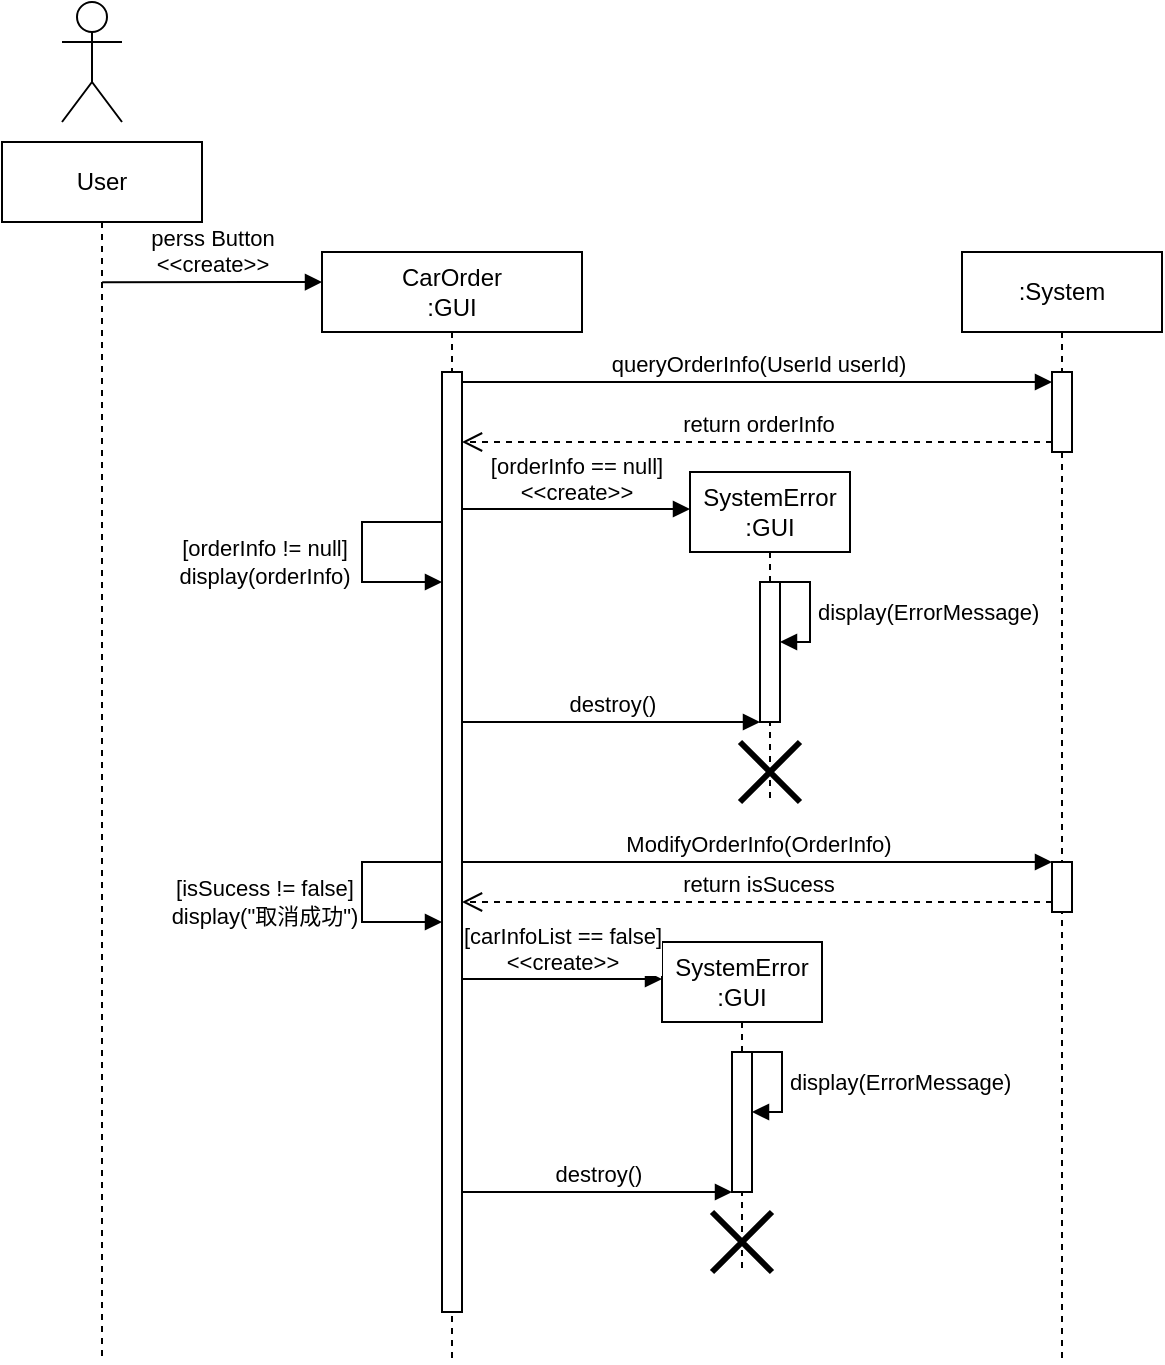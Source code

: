 <mxfile version="14.6.13" type="device"><diagram name="第 1 页" id="XUpWLtqvBVoye0mg7G6P"><mxGraphModel dx="905" dy="805" grid="1" gridSize="10" guides="1" tooltips="1" connect="1" arrows="1" fold="1" page="1" pageScale="1" pageWidth="827" pageHeight="1169" math="0" shadow="0"><root><mxCell id="0"/><mxCell id="1" parent="0"/><mxCell id="D2boBdj_0Zb_IWKGCsvH-1" value="" style="shape=umlActor;verticalLabelPosition=bottom;verticalAlign=top;html=1;" parent="1" vertex="1"><mxGeometry x="60" y="40" width="30" height="60" as="geometry"/></mxCell><mxCell id="D2boBdj_0Zb_IWKGCsvH-2" value="User" style="shape=umlLifeline;perimeter=lifelinePerimeter;whiteSpace=wrap;html=1;container=1;dropTarget=0;collapsible=0;recursiveResize=0;outlineConnect=0;portConstraint=eastwest;newEdgeStyle={&quot;edgeStyle&quot;:&quot;elbowEdgeStyle&quot;,&quot;elbow&quot;:&quot;vertical&quot;,&quot;curved&quot;:0,&quot;rounded&quot;:0};" parent="1" vertex="1"><mxGeometry x="30" y="110" width="100" height="610" as="geometry"/></mxCell><mxCell id="D2boBdj_0Zb_IWKGCsvH-3" value="CarOrder&lt;br&gt;:GUI" style="shape=umlLifeline;perimeter=lifelinePerimeter;whiteSpace=wrap;html=1;container=1;dropTarget=0;collapsible=0;recursiveResize=0;outlineConnect=0;portConstraint=eastwest;newEdgeStyle={&quot;edgeStyle&quot;:&quot;elbowEdgeStyle&quot;,&quot;elbow&quot;:&quot;vertical&quot;,&quot;curved&quot;:0,&quot;rounded&quot;:0};" parent="1" vertex="1"><mxGeometry x="190" y="165" width="130" height="555" as="geometry"/></mxCell><mxCell id="D2boBdj_0Zb_IWKGCsvH-4" value="" style="html=1;points=[];perimeter=orthogonalPerimeter;outlineConnect=0;targetShapes=umlLifeline;portConstraint=eastwest;newEdgeStyle={&quot;edgeStyle&quot;:&quot;elbowEdgeStyle&quot;,&quot;elbow&quot;:&quot;vertical&quot;,&quot;curved&quot;:0,&quot;rounded&quot;:0};" parent="D2boBdj_0Zb_IWKGCsvH-3" vertex="1"><mxGeometry x="60" y="60" width="10" height="470" as="geometry"/></mxCell><mxCell id="D2boBdj_0Zb_IWKGCsvH-31" value="[orderInfo != null]&lt;br&gt;display(orderInfo)" style="html=1;align=center;spacingLeft=2;endArrow=block;rounded=0;edgeStyle=orthogonalEdgeStyle;curved=0;rounded=0;" parent="D2boBdj_0Zb_IWKGCsvH-3" source="D2boBdj_0Zb_IWKGCsvH-4" target="D2boBdj_0Zb_IWKGCsvH-4" edge="1"><mxGeometry x="0.091" y="-50" relative="1" as="geometry"><mxPoint x="-60" y="135" as="sourcePoint"/><Array as="points"><mxPoint x="20" y="135"/><mxPoint x="20" y="165"/></Array><mxPoint x="-55" y="165" as="targetPoint"/><mxPoint as="offset"/></mxGeometry></mxCell><mxCell id="D2boBdj_0Zb_IWKGCsvH-5" value="perss Button&lt;br&gt;&amp;lt;&amp;lt;create&amp;gt;&amp;gt;" style="html=1;verticalAlign=bottom;endArrow=block;edgeStyle=elbowEdgeStyle;elbow=vertical;curved=0;rounded=0;entryX=0;entryY=0.06;entryDx=0;entryDy=0;entryPerimeter=0;" parent="1" edge="1"><mxGeometry width="80" relative="1" as="geometry"><mxPoint x="80.1" y="180.1" as="sourcePoint"/><mxPoint x="190" y="180" as="targetPoint"/><Array as="points"/></mxGeometry></mxCell><mxCell id="D2boBdj_0Zb_IWKGCsvH-6" value=":System" style="shape=umlLifeline;perimeter=lifelinePerimeter;whiteSpace=wrap;html=1;container=1;dropTarget=0;collapsible=0;recursiveResize=0;outlineConnect=0;portConstraint=eastwest;newEdgeStyle={&quot;edgeStyle&quot;:&quot;elbowEdgeStyle&quot;,&quot;elbow&quot;:&quot;vertical&quot;,&quot;curved&quot;:0,&quot;rounded&quot;:0};" parent="1" vertex="1"><mxGeometry x="510" y="165" width="100" height="555" as="geometry"/></mxCell><mxCell id="D2boBdj_0Zb_IWKGCsvH-7" value="" style="html=1;points=[];perimeter=orthogonalPerimeter;outlineConnect=0;targetShapes=umlLifeline;portConstraint=eastwest;newEdgeStyle={&quot;edgeStyle&quot;:&quot;elbowEdgeStyle&quot;,&quot;elbow&quot;:&quot;vertical&quot;,&quot;curved&quot;:0,&quot;rounded&quot;:0};" parent="D2boBdj_0Zb_IWKGCsvH-6" vertex="1"><mxGeometry x="45" y="60" width="10" height="40" as="geometry"/></mxCell><mxCell id="D2boBdj_0Zb_IWKGCsvH-17" value="" style="html=1;points=[];perimeter=orthogonalPerimeter;outlineConnect=0;targetShapes=umlLifeline;portConstraint=eastwest;newEdgeStyle={&quot;edgeStyle&quot;:&quot;elbowEdgeStyle&quot;,&quot;elbow&quot;:&quot;vertical&quot;,&quot;curved&quot;:0,&quot;rounded&quot;:0};" parent="D2boBdj_0Zb_IWKGCsvH-6" vertex="1"><mxGeometry x="45" y="305" width="10" height="25" as="geometry"/></mxCell><mxCell id="D2boBdj_0Zb_IWKGCsvH-9" value="return orderInfo" style="html=1;verticalAlign=bottom;endArrow=open;dashed=1;endSize=8;edgeStyle=elbowEdgeStyle;elbow=vertical;curved=0;rounded=0;" parent="1" source="D2boBdj_0Zb_IWKGCsvH-7" target="D2boBdj_0Zb_IWKGCsvH-4" edge="1"><mxGeometry relative="1" as="geometry"><mxPoint x="485" y="250" as="sourcePoint"/><mxPoint x="280" y="250" as="targetPoint"/><Array as="points"><mxPoint x="500" y="260"/><mxPoint x="360" y="250"/></Array></mxGeometry></mxCell><mxCell id="D2boBdj_0Zb_IWKGCsvH-10" value="SystemError&lt;br&gt;:GUI" style="shape=umlLifeline;perimeter=lifelinePerimeter;whiteSpace=wrap;html=1;container=1;dropTarget=0;collapsible=0;recursiveResize=0;outlineConnect=0;portConstraint=eastwest;newEdgeStyle={&quot;edgeStyle&quot;:&quot;elbowEdgeStyle&quot;,&quot;elbow&quot;:&quot;vertical&quot;,&quot;curved&quot;:0,&quot;rounded&quot;:0};" parent="1" vertex="1"><mxGeometry x="374" y="275" width="80" height="165" as="geometry"/></mxCell><mxCell id="D2boBdj_0Zb_IWKGCsvH-11" value="" style="html=1;points=[];perimeter=orthogonalPerimeter;outlineConnect=0;targetShapes=umlLifeline;portConstraint=eastwest;newEdgeStyle={&quot;edgeStyle&quot;:&quot;elbowEdgeStyle&quot;,&quot;elbow&quot;:&quot;vertical&quot;,&quot;curved&quot;:0,&quot;rounded&quot;:0};" parent="D2boBdj_0Zb_IWKGCsvH-10" vertex="1"><mxGeometry x="35" y="55" width="10" height="70" as="geometry"/></mxCell><mxCell id="D2boBdj_0Zb_IWKGCsvH-12" value="" style="shape=umlDestroy;whiteSpace=wrap;html=1;strokeWidth=3;targetShapes=umlLifeline;" parent="D2boBdj_0Zb_IWKGCsvH-10" vertex="1"><mxGeometry x="25" y="135" width="30" height="30" as="geometry"/></mxCell><mxCell id="D2boBdj_0Zb_IWKGCsvH-13" value="display(ErrorMessage)" style="html=1;align=left;spacingLeft=2;endArrow=block;rounded=0;edgeStyle=orthogonalEdgeStyle;curved=0;rounded=0;" parent="D2boBdj_0Zb_IWKGCsvH-10" source="D2boBdj_0Zb_IWKGCsvH-11" target="D2boBdj_0Zb_IWKGCsvH-11" edge="1"><mxGeometry relative="1" as="geometry"><mxPoint x="49" y="55" as="sourcePoint"/><Array as="points"><mxPoint x="60" y="55"/><mxPoint x="60" y="85"/></Array><mxPoint x="54" y="85.0" as="targetPoint"/></mxGeometry></mxCell><mxCell id="D2boBdj_0Zb_IWKGCsvH-14" value="[orderInfo == null]&lt;br&gt;&amp;lt;&amp;lt;create&amp;gt;&amp;gt;" style="html=1;verticalAlign=bottom;endArrow=block;edgeStyle=elbowEdgeStyle;elbow=vertical;curved=0;rounded=0;entryX=0;entryY=0.111;entryDx=0;entryDy=0;entryPerimeter=0;" parent="1" source="D2boBdj_0Zb_IWKGCsvH-4" target="D2boBdj_0Zb_IWKGCsvH-10" edge="1"><mxGeometry width="80" relative="1" as="geometry"><mxPoint x="230" y="290" as="sourcePoint"/><mxPoint x="320" y="295" as="targetPoint"/></mxGeometry></mxCell><mxCell id="D2boBdj_0Zb_IWKGCsvH-15" value="destroy()" style="html=1;verticalAlign=bottom;endArrow=block;edgeStyle=elbowEdgeStyle;elbow=horizontal;curved=0;rounded=0;" parent="1" source="D2boBdj_0Zb_IWKGCsvH-4" target="D2boBdj_0Zb_IWKGCsvH-11" edge="1"><mxGeometry width="80" relative="1" as="geometry"><mxPoint x="240" y="390" as="sourcePoint"/><mxPoint x="375" y="390.035" as="targetPoint"/><Array as="points"><mxPoint x="310" y="400"/></Array></mxGeometry></mxCell><mxCell id="D2boBdj_0Zb_IWKGCsvH-16" value="queryOrderInfo(UserId userId)" style="html=1;verticalAlign=bottom;endArrow=block;edgeStyle=elbowEdgeStyle;elbow=vertical;curved=0;rounded=0;" parent="1" source="D2boBdj_0Zb_IWKGCsvH-4" target="D2boBdj_0Zb_IWKGCsvH-7" edge="1"><mxGeometry width="80" relative="1" as="geometry"><mxPoint x="310" y="230" as="sourcePoint"/><mxPoint x="390" y="230" as="targetPoint"/><Array as="points"><mxPoint x="400" y="230"/></Array></mxGeometry></mxCell><mxCell id="D2boBdj_0Zb_IWKGCsvH-18" value="ModifyOrderInfo(OrderInfo)" style="html=1;verticalAlign=bottom;endArrow=block;edgeStyle=elbowEdgeStyle;elbow=vertical;curved=0;rounded=0;" parent="1" target="D2boBdj_0Zb_IWKGCsvH-17" edge="1"><mxGeometry width="80" relative="1" as="geometry"><mxPoint x="260" y="470" as="sourcePoint"/><mxPoint x="500" y="480" as="targetPoint"/><Array as="points"><mxPoint x="410" y="470"/></Array></mxGeometry></mxCell><mxCell id="D2boBdj_0Zb_IWKGCsvH-21" value="return isSucess" style="html=1;verticalAlign=bottom;endArrow=open;dashed=1;endSize=8;edgeStyle=elbowEdgeStyle;elbow=vertical;curved=0;rounded=0;" parent="1" source="D2boBdj_0Zb_IWKGCsvH-17" target="D2boBdj_0Zb_IWKGCsvH-4" edge="1"><mxGeometry relative="1" as="geometry"><mxPoint x="430" y="490" as="sourcePoint"/><mxPoint x="350" y="490" as="targetPoint"/><Array as="points"><mxPoint x="410" y="490"/></Array></mxGeometry></mxCell><mxCell id="D2boBdj_0Zb_IWKGCsvH-22" value="SystemError&lt;br&gt;:GUI" style="shape=umlLifeline;perimeter=lifelinePerimeter;whiteSpace=wrap;html=1;container=1;dropTarget=0;collapsible=0;recursiveResize=0;outlineConnect=0;portConstraint=eastwest;newEdgeStyle={&quot;edgeStyle&quot;:&quot;elbowEdgeStyle&quot;,&quot;elbow&quot;:&quot;vertical&quot;,&quot;curved&quot;:0,&quot;rounded&quot;:0};" parent="1" vertex="1"><mxGeometry x="360" y="510" width="80" height="165" as="geometry"/></mxCell><mxCell id="D2boBdj_0Zb_IWKGCsvH-23" value="" style="html=1;points=[];perimeter=orthogonalPerimeter;outlineConnect=0;targetShapes=umlLifeline;portConstraint=eastwest;newEdgeStyle={&quot;edgeStyle&quot;:&quot;elbowEdgeStyle&quot;,&quot;elbow&quot;:&quot;vertical&quot;,&quot;curved&quot;:0,&quot;rounded&quot;:0};" parent="D2boBdj_0Zb_IWKGCsvH-22" vertex="1"><mxGeometry x="35" y="55" width="10" height="70" as="geometry"/></mxCell><mxCell id="D2boBdj_0Zb_IWKGCsvH-24" value="" style="shape=umlDestroy;whiteSpace=wrap;html=1;strokeWidth=3;targetShapes=umlLifeline;" parent="D2boBdj_0Zb_IWKGCsvH-22" vertex="1"><mxGeometry x="25" y="135" width="30" height="30" as="geometry"/></mxCell><mxCell id="D2boBdj_0Zb_IWKGCsvH-25" value="display(ErrorMessage)" style="html=1;align=left;spacingLeft=2;endArrow=block;rounded=0;edgeStyle=orthogonalEdgeStyle;curved=0;rounded=0;" parent="D2boBdj_0Zb_IWKGCsvH-22" source="D2boBdj_0Zb_IWKGCsvH-23" target="D2boBdj_0Zb_IWKGCsvH-23" edge="1"><mxGeometry relative="1" as="geometry"><mxPoint x="49" y="55" as="sourcePoint"/><Array as="points"><mxPoint x="60" y="55"/><mxPoint x="60" y="85"/></Array><mxPoint x="54" y="85.0" as="targetPoint"/></mxGeometry></mxCell><mxCell id="D2boBdj_0Zb_IWKGCsvH-26" value="[carInfoList == false]&lt;br&gt;&amp;lt;&amp;lt;create&amp;gt;&amp;gt;" style="html=1;verticalAlign=bottom;endArrow=block;edgeStyle=elbowEdgeStyle;elbow=vertical;curved=0;rounded=0;entryX=0;entryY=0.111;entryDx=0;entryDy=0;entryPerimeter=0;" parent="1" source="D2boBdj_0Zb_IWKGCsvH-4" target="D2boBdj_0Zb_IWKGCsvH-22" edge="1"><mxGeometry width="80" relative="1" as="geometry"><mxPoint x="270" y="528" as="sourcePoint"/><mxPoint x="330" y="530" as="targetPoint"/></mxGeometry></mxCell><mxCell id="D2boBdj_0Zb_IWKGCsvH-27" value="destroy()" style="html=1;verticalAlign=bottom;endArrow=block;edgeStyle=elbowEdgeStyle;elbow=horizontal;curved=0;rounded=0;" parent="1" source="D2boBdj_0Zb_IWKGCsvH-4" target="D2boBdj_0Zb_IWKGCsvH-23" edge="1"><mxGeometry width="80" relative="1" as="geometry"><mxPoint x="270" y="635" as="sourcePoint"/><mxPoint x="385" y="625.035" as="targetPoint"/><Array as="points"><mxPoint x="320" y="635"/></Array></mxGeometry></mxCell><mxCell id="D2boBdj_0Zb_IWKGCsvH-32" value="[isSucess != false]&lt;br&gt;display(&quot;取消成功&quot;)" style="html=1;align=center;spacingLeft=2;endArrow=block;rounded=0;edgeStyle=orthogonalEdgeStyle;curved=0;rounded=0;" parent="1" edge="1"><mxGeometry x="0.091" y="-50" relative="1" as="geometry"><mxPoint x="250" y="470" as="sourcePoint"/><Array as="points"><mxPoint x="210" y="470"/><mxPoint x="210" y="500"/></Array><mxPoint x="250" y="500" as="targetPoint"/><mxPoint as="offset"/></mxGeometry></mxCell></root></mxGraphModel></diagram></mxfile>
